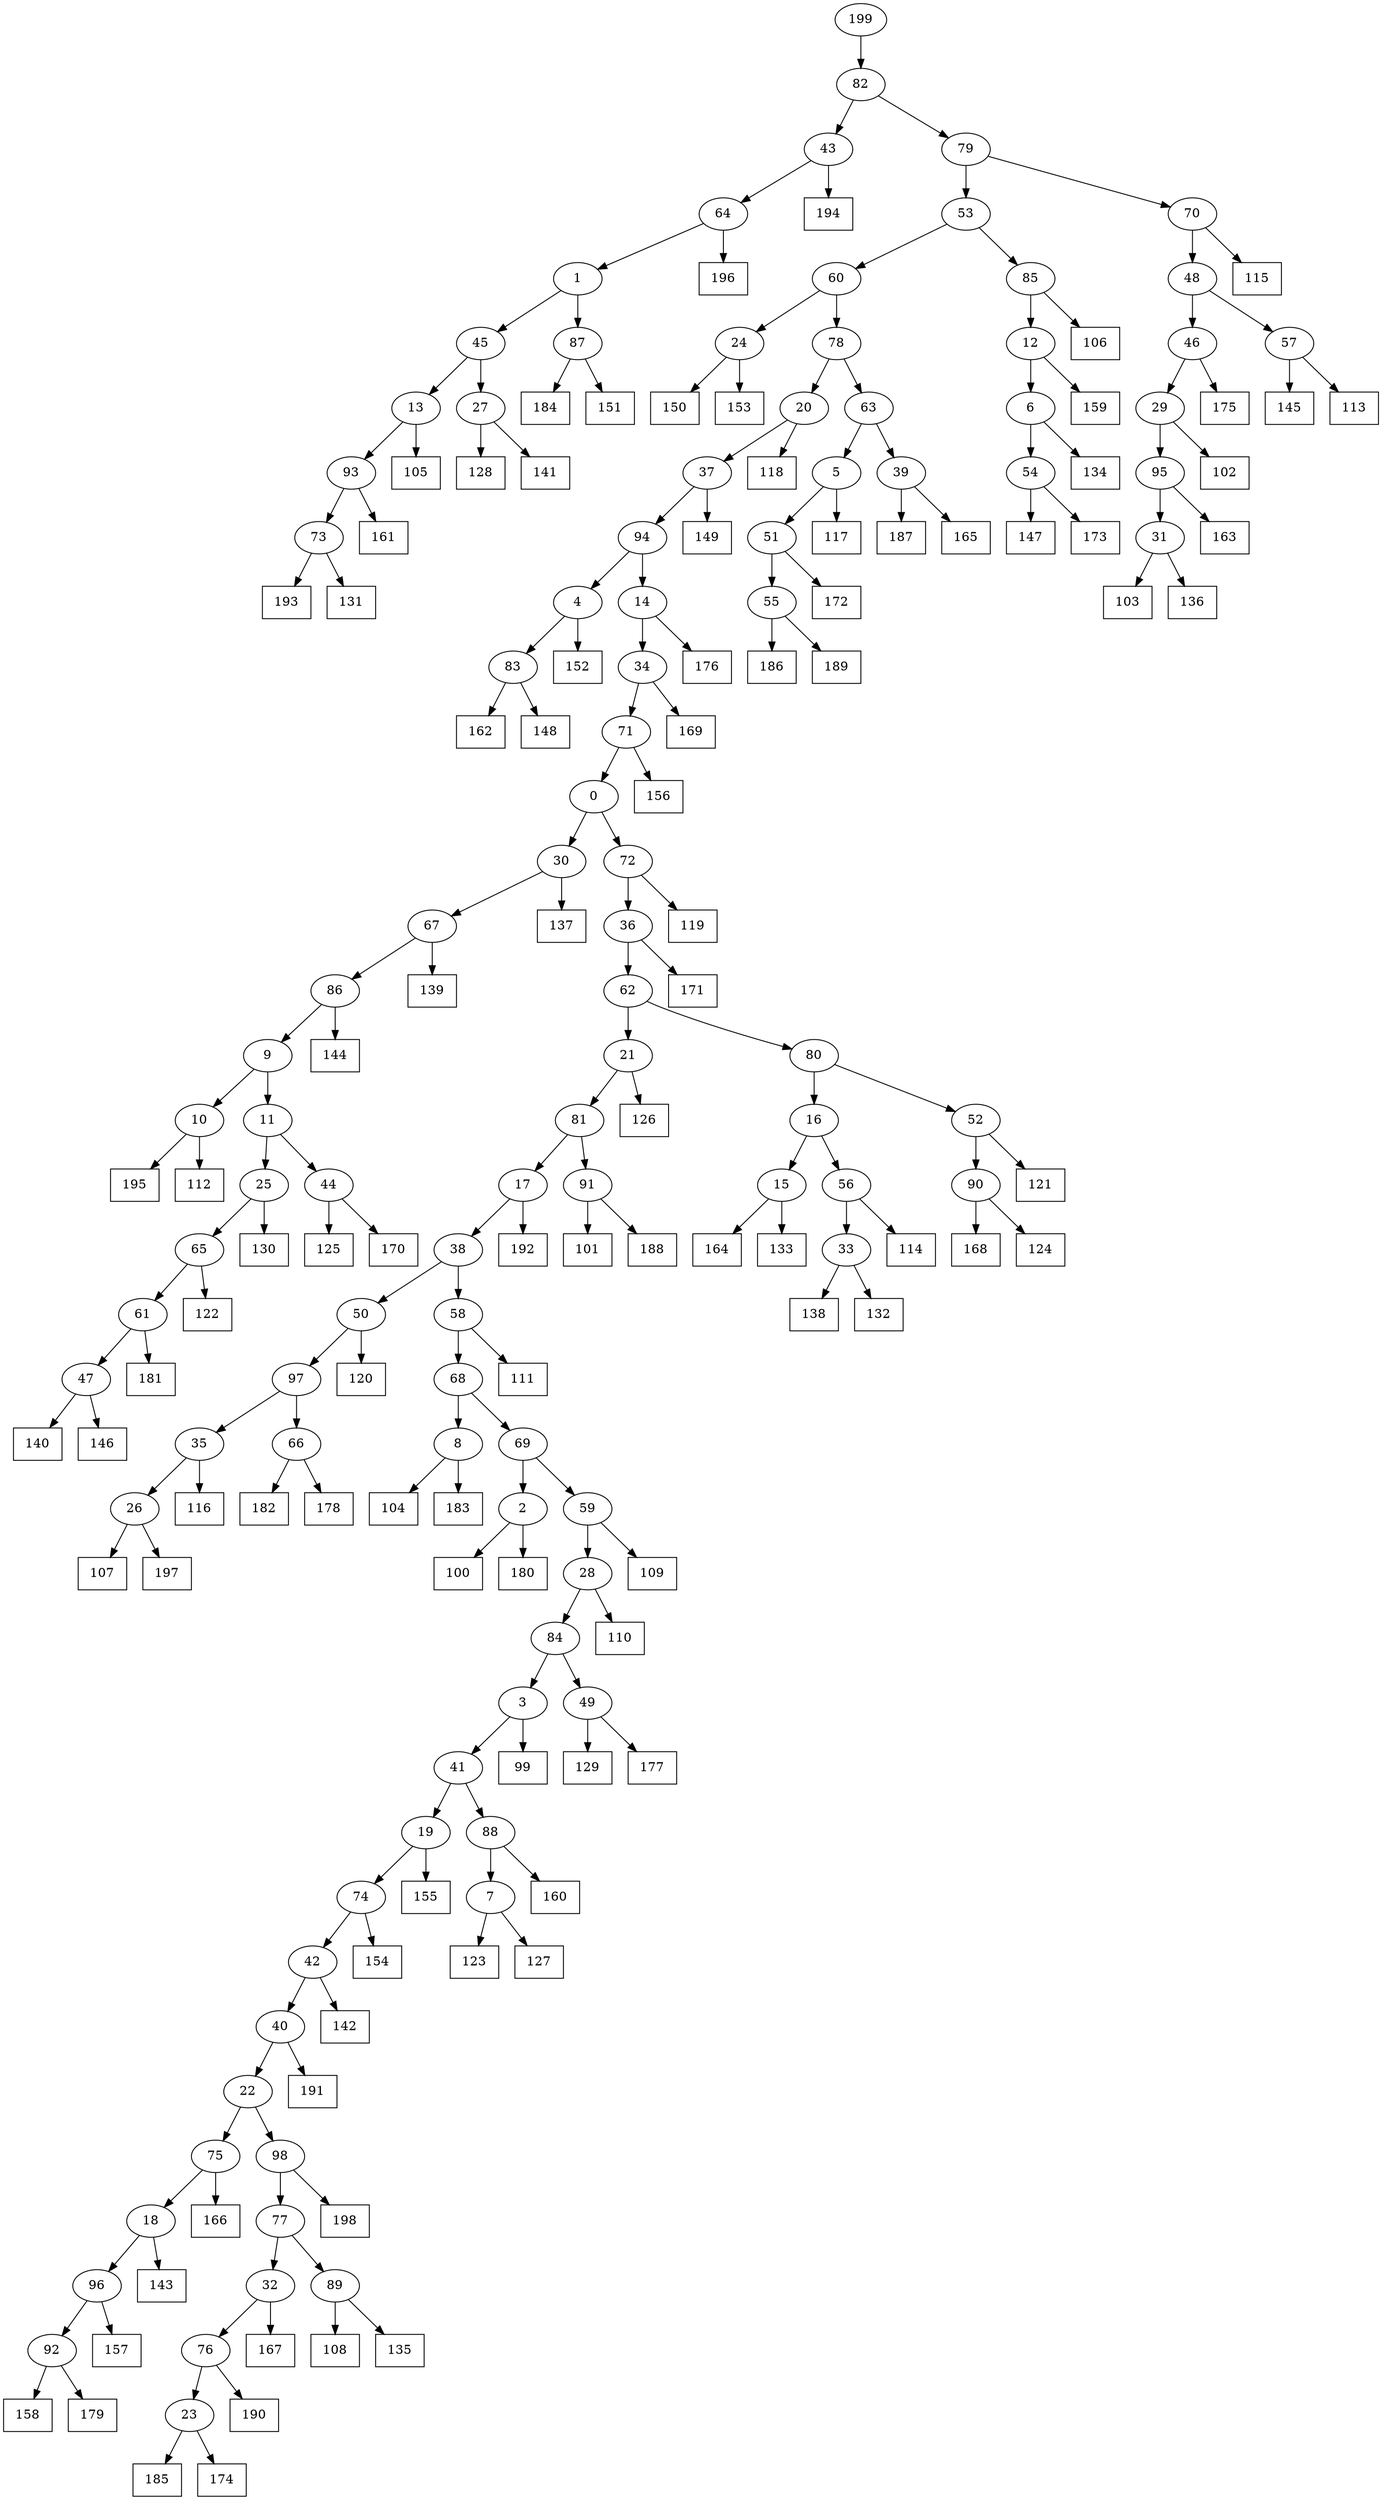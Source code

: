 digraph G {
0[label="0"];
1[label="1"];
2[label="2"];
3[label="3"];
4[label="4"];
5[label="5"];
6[label="6"];
7[label="7"];
8[label="8"];
9[label="9"];
10[label="10"];
11[label="11"];
12[label="12"];
13[label="13"];
14[label="14"];
15[label="15"];
16[label="16"];
17[label="17"];
18[label="18"];
19[label="19"];
20[label="20"];
21[label="21"];
22[label="22"];
23[label="23"];
24[label="24"];
25[label="25"];
26[label="26"];
27[label="27"];
28[label="28"];
29[label="29"];
30[label="30"];
31[label="31"];
32[label="32"];
33[label="33"];
34[label="34"];
35[label="35"];
36[label="36"];
37[label="37"];
38[label="38"];
39[label="39"];
40[label="40"];
41[label="41"];
42[label="42"];
43[label="43"];
44[label="44"];
45[label="45"];
46[label="46"];
47[label="47"];
48[label="48"];
49[label="49"];
50[label="50"];
51[label="51"];
52[label="52"];
53[label="53"];
54[label="54"];
55[label="55"];
56[label="56"];
57[label="57"];
58[label="58"];
59[label="59"];
60[label="60"];
61[label="61"];
62[label="62"];
63[label="63"];
64[label="64"];
65[label="65"];
66[label="66"];
67[label="67"];
68[label="68"];
69[label="69"];
70[label="70"];
71[label="71"];
72[label="72"];
73[label="73"];
74[label="74"];
75[label="75"];
76[label="76"];
77[label="77"];
78[label="78"];
79[label="79"];
80[label="80"];
81[label="81"];
82[label="82"];
83[label="83"];
84[label="84"];
85[label="85"];
86[label="86"];
87[label="87"];
88[label="88"];
89[label="89"];
90[label="90"];
91[label="91"];
92[label="92"];
93[label="93"];
94[label="94"];
95[label="95"];
96[label="96"];
97[label="97"];
98[label="98"];
99[shape=box,label="114"];
100[shape=box,label="145"];
101[shape=box,label="186"];
102[shape=box,label="122"];
103[shape=box,label="113"];
104[shape=box,label="103"];
105[shape=box,label="144"];
106[shape=box,label="107"];
107[shape=box,label="160"];
108[shape=box,label="161"];
109[shape=box,label="104"];
110[shape=box,label="182"];
111[shape=box,label="108"];
112[shape=box,label="128"];
113[shape=box,label="191"];
114[shape=box,label="158"];
115[shape=box,label="171"];
116[shape=box,label="168"];
117[shape=box,label="110"];
118[shape=box,label="164"];
119[shape=box,label="155"];
120[shape=box,label="169"];
121[shape=box,label="162"];
122[shape=box,label="137"];
123[shape=box,label="154"];
124[shape=box,label="178"];
125[shape=box,label="195"];
126[shape=box,label="150"];
127[shape=box,label="121"];
128[shape=box,label="99"];
129[shape=box,label="142"];
130[shape=box,label="102"];
131[shape=box,label="159"];
132[shape=box,label="156"];
133[shape=box,label="187"];
134[shape=box,label="167"];
135[shape=box,label="115"];
136[shape=box,label="123"];
137[shape=box,label="134"];
138[shape=box,label="183"];
139[shape=box,label="163"];
140[shape=box,label="185"];
141[shape=box,label="138"];
142[shape=box,label="165"];
143[shape=box,label="157"];
144[shape=box,label="140"];
145[shape=box,label="184"];
146[shape=box,label="181"];
147[shape=box,label="135"];
148[shape=box,label="176"];
149[shape=box,label="120"];
150[shape=box,label="127"];
151[shape=box,label="190"];
152[shape=box,label="193"];
153[shape=box,label="106"];
154[shape=box,label="100"];
155[shape=box,label="196"];
156[shape=box,label="124"];
157[shape=box,label="126"];
158[shape=box,label="101"];
159[shape=box,label="174"];
160[shape=box,label="189"];
161[shape=box,label="188"];
162[shape=box,label="149"];
163[shape=box,label="198"];
164[shape=box,label="129"];
165[shape=box,label="166"];
166[shape=box,label="192"];
167[shape=box,label="152"];
168[shape=box,label="112"];
169[shape=box,label="146"];
170[shape=box,label="194"];
171[shape=box,label="125"];
172[shape=box,label="151"];
173[shape=box,label="175"];
174[shape=box,label="117"];
175[shape=box,label="139"];
176[shape=box,label="105"];
177[shape=box,label="109"];
178[shape=box,label="197"];
179[shape=box,label="118"];
180[shape=box,label="180"];
181[shape=box,label="172"];
182[shape=box,label="133"];
183[shape=box,label="131"];
184[shape=box,label="148"];
185[shape=box,label="116"];
186[shape=box,label="153"];
187[shape=box,label="136"];
188[shape=box,label="130"];
189[shape=box,label="141"];
190[shape=box,label="132"];
191[shape=box,label="177"];
192[shape=box,label="111"];
193[shape=box,label="119"];
194[shape=box,label="179"];
195[shape=box,label="143"];
196[shape=box,label="147"];
197[shape=box,label="170"];
198[shape=box,label="173"];
199[label="199"];
90->156 ;
92->114 ;
3->128 ;
26->106 ;
31->187 ;
5->174 ;
25->65 ;
40->113 ;
15->182 ;
74->123 ;
93->108 ;
46->173 ;
13->176 ;
30->122 ;
32->134 ;
66->124 ;
10->168 ;
57->103 ;
7->136 ;
87->145 ;
91->158 ;
28->117 ;
83->184 ;
2->180 ;
83->121 ;
4->83 ;
27->112 ;
58->192 ;
48->46 ;
78->63 ;
29->130 ;
3->41 ;
49->164 ;
72->193 ;
47->169 ;
88->7 ;
70->135 ;
50->97 ;
41->88 ;
88->107 ;
65->102 ;
76->151 ;
54->198 ;
68->69 ;
33->190 ;
7->150 ;
76->23 ;
52->90 ;
35->185 ;
90->116 ;
36->62 ;
98->163 ;
12->131 ;
16->15 ;
96->143 ;
89->111 ;
0->30 ;
73->152 ;
6->137 ;
81->17 ;
17->166 ;
55->160 ;
25->188 ;
32->76 ;
67->175 ;
39->142 ;
20->37 ;
97->35 ;
11->44 ;
60->78 ;
33->141 ;
53->60 ;
75->165 ;
10->125 ;
50->149 ;
51->55 ;
55->101 ;
72->36 ;
36->115 ;
44->171 ;
46->29 ;
56->99 ;
80->16 ;
79->53 ;
91->161 ;
71->0 ;
8->109 ;
37->162 ;
82->43 ;
77->89 ;
199->82 ;
82->79 ;
39->133 ;
60->24 ;
24->186 ;
23->140 ;
62->21 ;
21->81 ;
59->28 ;
93->73 ;
73->183 ;
81->91 ;
22->98 ;
98->77 ;
19->74 ;
69->59 ;
21->157 ;
63->5 ;
87->172 ;
45->27 ;
27->189 ;
84->49 ;
49->191 ;
9->10 ;
22->75 ;
20->179 ;
14->34 ;
16->56 ;
56->33 ;
61->47 ;
47->144 ;
77->32 ;
64->1 ;
34->120 ;
89->147 ;
31->104 ;
38->50 ;
95->139 ;
43->64 ;
23->159 ;
96->92 ;
92->194 ;
64->155 ;
41->19 ;
19->119 ;
68->8 ;
8->138 ;
17->38 ;
85->12 ;
12->6 ;
37->94 ;
59->177 ;
69->2 ;
2->154 ;
95->31 ;
48->57 ;
42->40 ;
40->22 ;
29->95 ;
53->85 ;
85->153 ;
43->170 ;
65->61 ;
61->146 ;
6->54 ;
54->196 ;
11->25 ;
52->127 ;
30->67 ;
15->118 ;
4->167 ;
35->26 ;
80->52 ;
18->96 ;
97->66 ;
66->110 ;
0->72 ;
79->70 ;
70->48 ;
13->93 ;
34->71 ;
71->132 ;
57->100 ;
67->86 ;
86->105 ;
44->197 ;
1->45 ;
45->13 ;
26->178 ;
86->9 ;
9->11 ;
78->20 ;
75->18 ;
18->195 ;
94->4 ;
94->14 ;
14->148 ;
63->39 ;
74->42 ;
42->129 ;
62->80 ;
38->58 ;
58->68 ;
24->126 ;
28->84 ;
84->3 ;
1->87 ;
5->51 ;
51->181 ;
}
